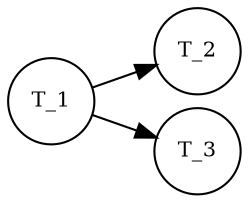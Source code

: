 digraph G {
	graph [ranksep=0.4, nodesep=0.1,rankdir=LR]
  node [shape=circle,fontsize=10];
	"T_1" -> "T_2"
	"T_1" -> "T_3"
}